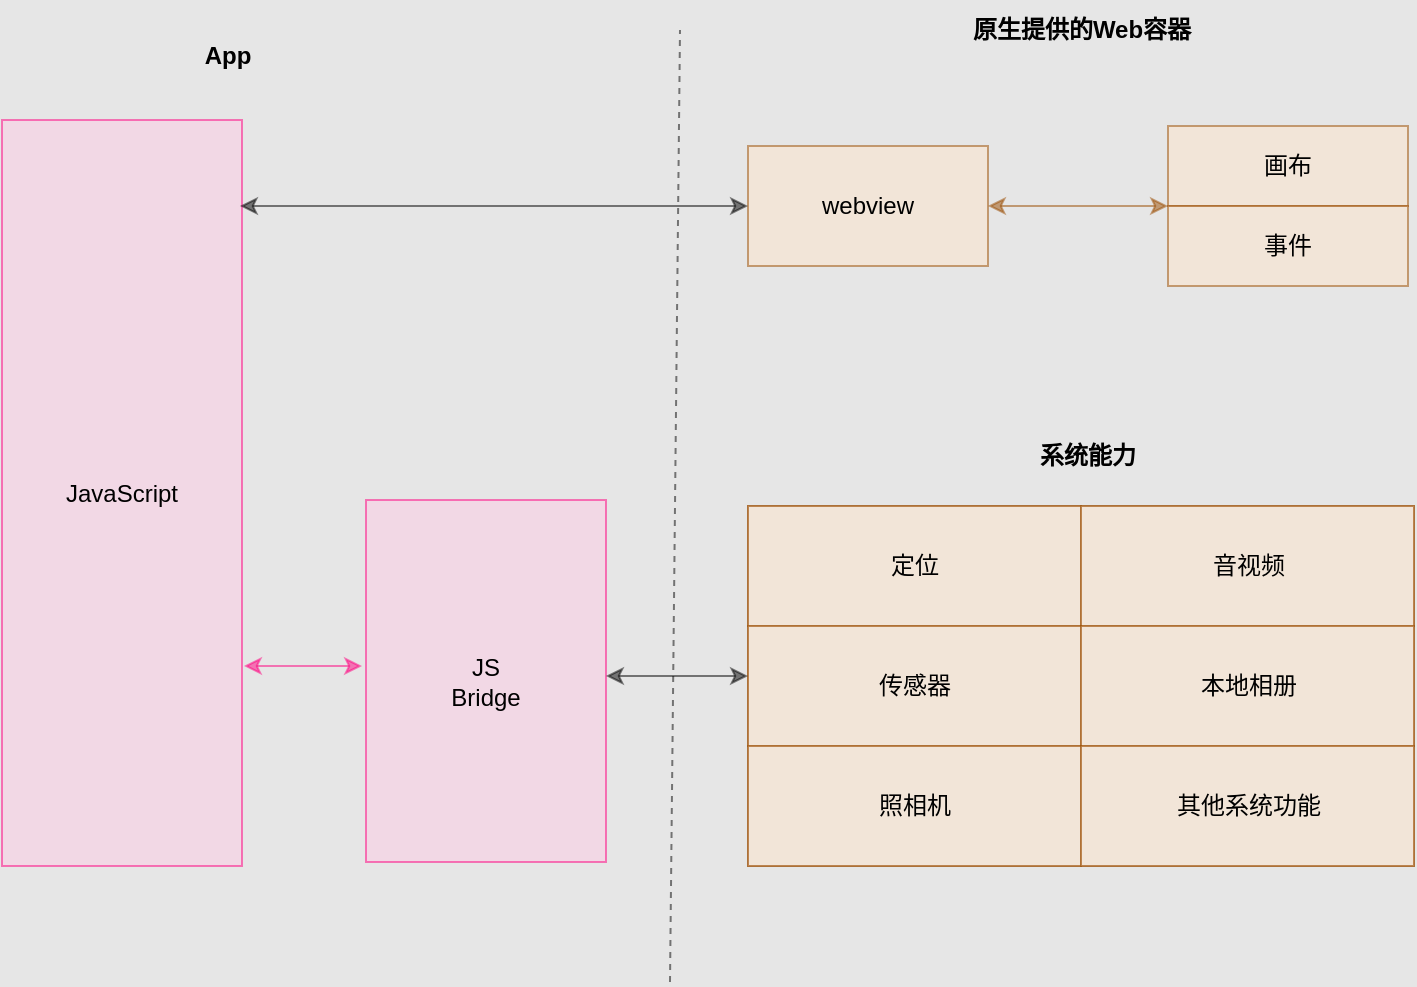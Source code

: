 <mxfile>
    <diagram id="5lY-qBTFEYOmPnNyBkEl" name="第 1 页">
        <mxGraphModel dx="820" dy="675" grid="0" gridSize="10" guides="1" tooltips="1" connect="1" arrows="1" fold="1" page="1" pageScale="1" pageWidth="827" pageHeight="1169" background="#E6E6E6" math="0" shadow="0">
            <root>
                <mxCell id="0"/>
                <mxCell id="1" parent="0"/>
                <mxCell id="2" value="App" style="text;html=1;strokeColor=none;fillColor=none;align=center;verticalAlign=middle;whiteSpace=wrap;rounded=0;fontColor=#000000;fontStyle=1;opacity=50;" parent="1" vertex="1">
                    <mxGeometry x="136" y="78" width="60" height="30" as="geometry"/>
                </mxCell>
                <mxCell id="3" value="原生提供的Web容器" style="text;html=1;strokeColor=none;fillColor=none;align=center;verticalAlign=middle;whiteSpace=wrap;rounded=0;fontStyle=1;fontColor=#000000;opacity=50;" parent="1" vertex="1">
                    <mxGeometry x="502.5" y="65" width="180" height="30" as="geometry"/>
                </mxCell>
                <mxCell id="4" value="&lt;font color=&quot;#000000&quot;&gt;webview&lt;/font&gt;" style="rounded=0;whiteSpace=wrap;html=1;fillColor=#FFE6CC;strokeColor=#994C00;opacity=50;" parent="1" vertex="1">
                    <mxGeometry x="426" y="138" width="120" height="60" as="geometry"/>
                </mxCell>
                <mxCell id="5" value="&lt;font color=&quot;#000000&quot;&gt;画布&lt;/font&gt;" style="rounded=0;whiteSpace=wrap;html=1;fillColor=#FFE6CC;strokeColor=#994C00;opacity=50;" parent="1" vertex="1">
                    <mxGeometry x="636" y="128" width="120" height="40" as="geometry"/>
                </mxCell>
                <mxCell id="6" value="&lt;font color=&quot;#000000&quot;&gt;事件&lt;/font&gt;" style="rounded=0;whiteSpace=wrap;html=1;fillColor=#FFE6CC;strokeColor=#994C00;opacity=50;" parent="1" vertex="1">
                    <mxGeometry x="636" y="168" width="120" height="40" as="geometry"/>
                </mxCell>
                <mxCell id="7" value="" style="endArrow=classic;startArrow=classic;html=1;fontColor=#000000;entryX=0;entryY=0;entryDx=0;entryDy=0;labelBorderColor=#000000;strokeColor=#994C00;opacity=50;" parent="1" target="6" edge="1">
                    <mxGeometry width="50" height="50" relative="1" as="geometry">
                        <mxPoint x="546" y="168" as="sourcePoint"/>
                        <mxPoint x="596" y="118" as="targetPoint"/>
                    </mxGeometry>
                </mxCell>
                <mxCell id="16" value="系统能力" style="text;html=1;strokeColor=none;fillColor=none;align=center;verticalAlign=middle;whiteSpace=wrap;rounded=0;fontColor=#000000;fontStyle=1;opacity=50;" parent="1" vertex="1">
                    <mxGeometry x="566" y="278" width="60" height="30" as="geometry"/>
                </mxCell>
                <mxCell id="17" value="" style="group;strokeColor=#994C00;opacity=50;" parent="1" vertex="1" connectable="0">
                    <mxGeometry x="426" y="318" width="333" height="180" as="geometry"/>
                </mxCell>
                <mxCell id="8" value="&lt;font color=&quot;#000000&quot;&gt;定位&lt;/font&gt;" style="rounded=0;whiteSpace=wrap;html=1;fillColor=#FFE6CC;strokeColor=#994C00;opacity=50;" parent="17" vertex="1">
                    <mxGeometry width="166.5" height="60" as="geometry"/>
                </mxCell>
                <mxCell id="11" value="&lt;font color=&quot;#000000&quot;&gt;音视频&lt;/font&gt;" style="rounded=0;whiteSpace=wrap;html=1;fillColor=#FFE6CC;strokeColor=#994C00;opacity=50;" parent="17" vertex="1">
                    <mxGeometry x="166.5" width="166.5" height="60" as="geometry"/>
                </mxCell>
                <mxCell id="12" value="&lt;font color=&quot;#000000&quot;&gt;传感器&lt;/font&gt;" style="rounded=0;whiteSpace=wrap;html=1;fillColor=#FFE6CC;strokeColor=#994C00;opacity=50;" parent="17" vertex="1">
                    <mxGeometry y="60" width="166.5" height="60" as="geometry"/>
                </mxCell>
                <mxCell id="13" value="&lt;font color=&quot;#000000&quot;&gt;本地相册&lt;/font&gt;" style="rounded=0;whiteSpace=wrap;html=1;fillColor=#FFE6CC;strokeColor=#994C00;opacity=50;" parent="17" vertex="1">
                    <mxGeometry x="166.5" y="60" width="166.5" height="60" as="geometry"/>
                </mxCell>
                <mxCell id="14" value="&lt;font color=&quot;#000000&quot;&gt;照相机&lt;/font&gt;" style="rounded=0;whiteSpace=wrap;html=1;fillColor=#FFE6CC;strokeColor=#994C00;opacity=50;" parent="17" vertex="1">
                    <mxGeometry y="120" width="166.5" height="60" as="geometry"/>
                </mxCell>
                <mxCell id="15" value="&lt;font color=&quot;#000000&quot;&gt;其他系统功能&lt;/font&gt;" style="rounded=0;whiteSpace=wrap;html=1;fillColor=#FFE6CC;strokeColor=#994C00;opacity=50;" parent="17" vertex="1">
                    <mxGeometry x="166.5" y="120" width="166.5" height="60" as="geometry"/>
                </mxCell>
                <mxCell id="19" value="JavaScript" style="rounded=0;whiteSpace=wrap;html=1;strokeColor=#FF0080;fontColor=#000000;fillColor=#FFCCE6;opacity=50;" parent="1" vertex="1">
                    <mxGeometry x="53" y="125" width="120" height="373" as="geometry"/>
                </mxCell>
                <mxCell id="20" value="JS&lt;br&gt;Bridge" style="rounded=0;whiteSpace=wrap;html=1;strokeColor=#FF0080;fontColor=#000000;fillColor=#FFCCE6;opacity=50;" parent="1" vertex="1">
                    <mxGeometry x="235" y="315" width="120" height="181" as="geometry"/>
                </mxCell>
                <mxCell id="21" value="" style="endArrow=classic;startArrow=classic;html=1;labelBorderColor=#000000;strokeColor=#000000;fontColor=#000000;entryX=0;entryY=0.5;entryDx=0;entryDy=0;opacity=50;" parent="1" target="4" edge="1">
                    <mxGeometry width="50" height="50" relative="1" as="geometry">
                        <mxPoint x="172" y="168" as="sourcePoint"/>
                        <mxPoint x="224" y="115" as="targetPoint"/>
                    </mxGeometry>
                </mxCell>
                <mxCell id="22" value="" style="endArrow=classic;startArrow=classic;html=1;labelBorderColor=#000000;strokeColor=#FF0080;fontColor=#000000;opacity=50;" parent="1" edge="1">
                    <mxGeometry width="50" height="50" relative="1" as="geometry">
                        <mxPoint x="174" y="398" as="sourcePoint"/>
                        <mxPoint x="233" y="398" as="targetPoint"/>
                    </mxGeometry>
                </mxCell>
                <mxCell id="23" value="" style="endArrow=classic;startArrow=classic;html=1;labelBorderColor=#000000;strokeColor=#000000;fontColor=#000000;opacity=50;" parent="1" edge="1">
                    <mxGeometry width="50" height="50" relative="1" as="geometry">
                        <mxPoint x="355" y="403" as="sourcePoint"/>
                        <mxPoint x="426" y="403" as="targetPoint"/>
                    </mxGeometry>
                </mxCell>
                <mxCell id="24" value="" style="endArrow=none;dashed=1;html=1;labelBorderColor=#000000;strokeColor=#000000;fontColor=#000000;opacity=50;" parent="1" edge="1">
                    <mxGeometry width="50" height="50" relative="1" as="geometry">
                        <mxPoint x="387" y="556" as="sourcePoint"/>
                        <mxPoint x="392" y="80" as="targetPoint"/>
                    </mxGeometry>
                </mxCell>
            </root>
        </mxGraphModel>
    </diagram>
</mxfile>